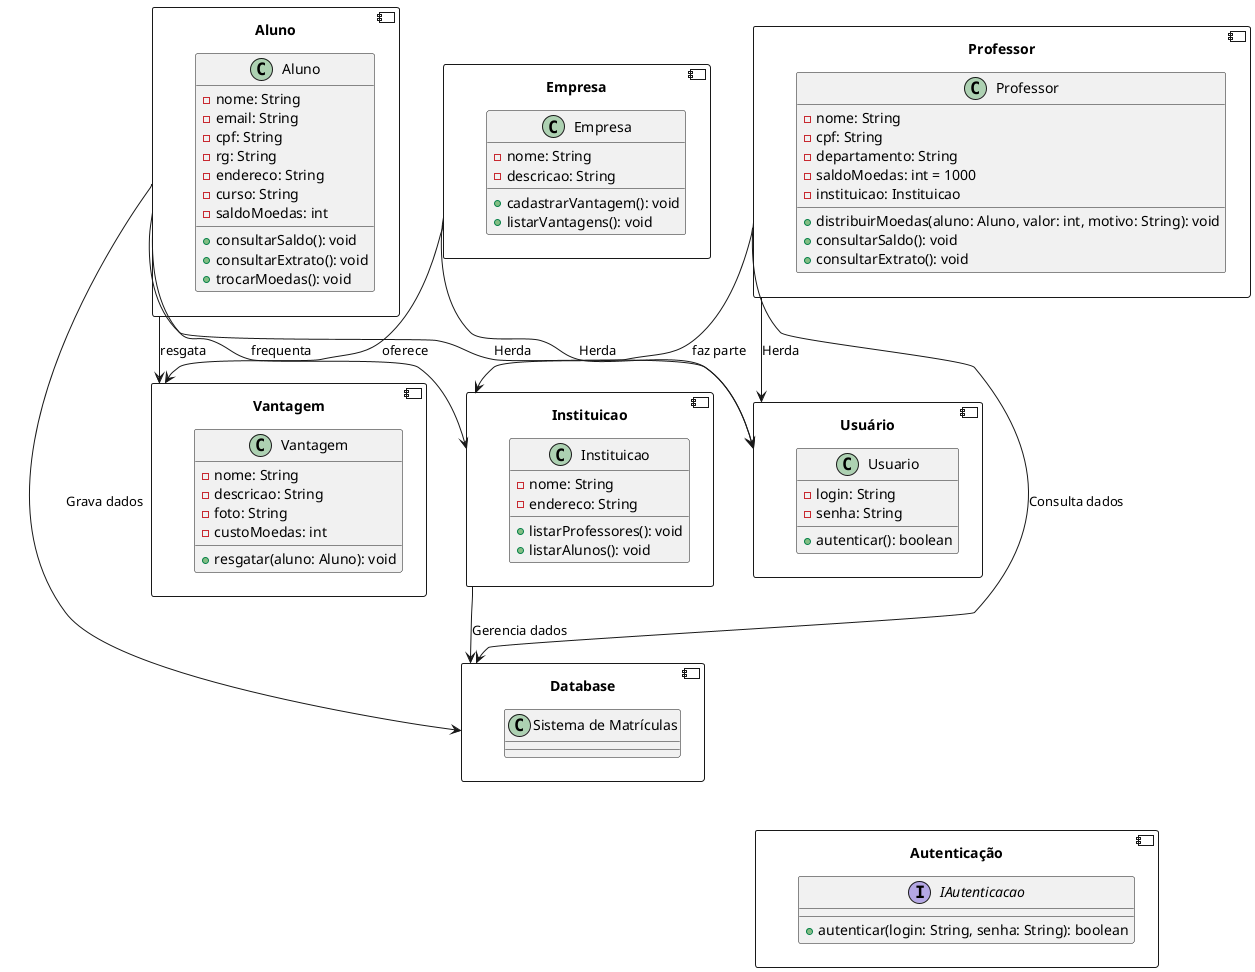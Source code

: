 @startuml
component "Autenticação" as AuthComponent {
  interface IAutenticacao {
    + autenticar(login: String, senha: String): boolean
  }
}

component "Usuário" as UsuarioComponent {
  class Usuario {
    - login: String
    - senha: String
    + autenticar(): boolean
  }
}

component "Aluno" as AlunoComponent {
  class Aluno {
    - nome: String
    - email: String
    - cpf: String
    - rg: String
    - endereco: String
    - curso: String
    - saldoMoedas: int
    + consultarSaldo(): void
    + consultarExtrato(): void
    + trocarMoedas(): void
  }
}

component "Professor" as ProfessorComponent {
  class Professor {
    - nome: String
    - cpf: String
    - departamento: String
    - saldoMoedas: int = 1000
    - instituicao: Instituicao
    + distribuirMoedas(aluno: Aluno, valor: int, motivo: String): void
    + consultarSaldo(): void
    + consultarExtrato(): void
  }
}

component "Empresa" as EmpresaComponent {
  class Empresa {
    - nome: String
    - descricao: String
    + cadastrarVantagem(): void
    + listarVantagens(): void
  }
}

component "Instituicao" as InstituicaoComponent {
  class Instituicao {
    - nome: String
    - endereco: String
    + listarProfessores(): void
    + listarAlunos(): void
  }
}

component "Vantagem" as VantagemComponent {
  class Vantagem {
    - nome: String
    - descricao: String
    - foto: String
    - custoMoedas: int
    + resgatar(aluno: Aluno): void
  }
}

component "Database" as DB {
  class "Sistema de Matrículas" as Database
}

UsuarioComponent -[HIDDEN]--> AuthComponent : Usa
AlunoComponent --> UsuarioComponent : Herda
ProfessorComponent --> UsuarioComponent : Herda
EmpresaComponent --> UsuarioComponent : Herda
AlunoComponent --> InstituicaoComponent : "frequenta"
ProfessorComponent --> InstituicaoComponent : "faz parte"
AlunoComponent --> VantagemComponent : "resgata"
EmpresaComponent --> VantagemComponent : "oferece"
AlunoComponent --> DB : "Grava dados"
ProfessorComponent --> DB : "Consulta dados"
InstituicaoComponent --> DB : "Gerencia dados"
@enduml